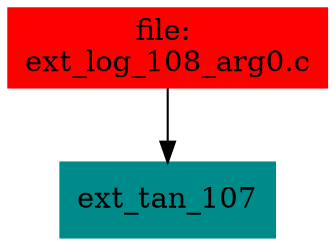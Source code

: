 digraph G {
node [shape=box]

0 [label="file: 
ext_log_108_arg0.c",color=red, style=filled]
1 [label="ext_tan_107",color=cyan4, style=filled]
0 -> 1


}

